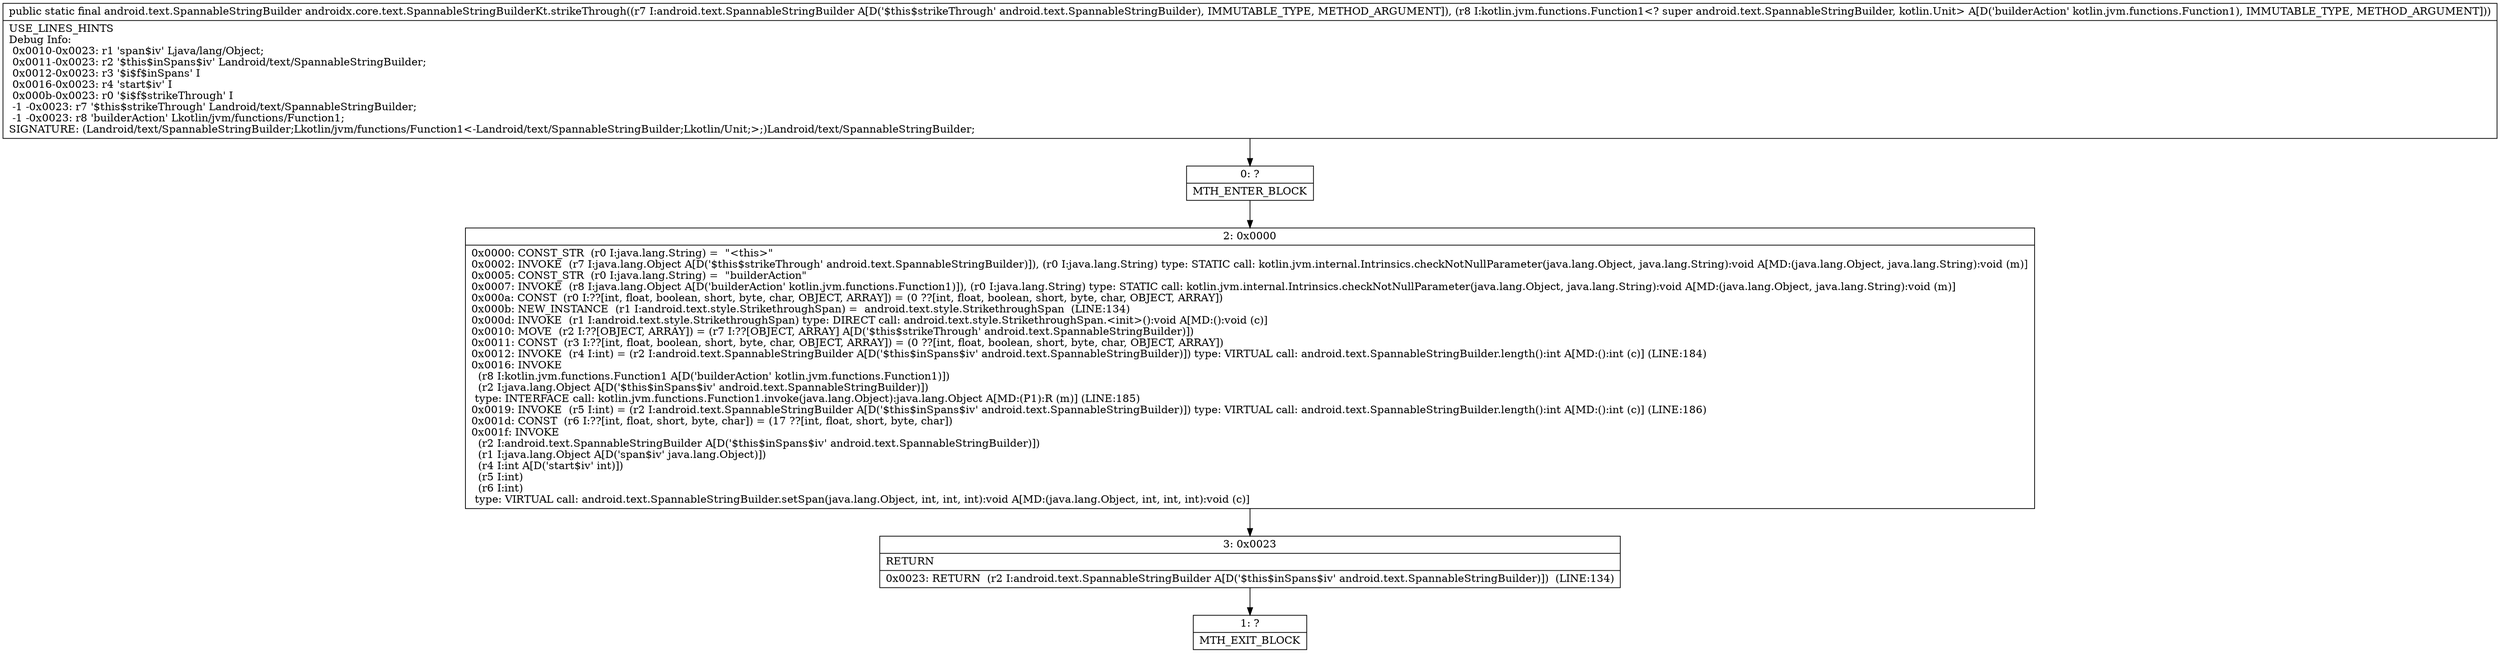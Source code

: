 digraph "CFG forandroidx.core.text.SpannableStringBuilderKt.strikeThrough(Landroid\/text\/SpannableStringBuilder;Lkotlin\/jvm\/functions\/Function1;)Landroid\/text\/SpannableStringBuilder;" {
Node_0 [shape=record,label="{0\:\ ?|MTH_ENTER_BLOCK\l}"];
Node_2 [shape=record,label="{2\:\ 0x0000|0x0000: CONST_STR  (r0 I:java.lang.String) =  \"\<this\>\" \l0x0002: INVOKE  (r7 I:java.lang.Object A[D('$this$strikeThrough' android.text.SpannableStringBuilder)]), (r0 I:java.lang.String) type: STATIC call: kotlin.jvm.internal.Intrinsics.checkNotNullParameter(java.lang.Object, java.lang.String):void A[MD:(java.lang.Object, java.lang.String):void (m)]\l0x0005: CONST_STR  (r0 I:java.lang.String) =  \"builderAction\" \l0x0007: INVOKE  (r8 I:java.lang.Object A[D('builderAction' kotlin.jvm.functions.Function1)]), (r0 I:java.lang.String) type: STATIC call: kotlin.jvm.internal.Intrinsics.checkNotNullParameter(java.lang.Object, java.lang.String):void A[MD:(java.lang.Object, java.lang.String):void (m)]\l0x000a: CONST  (r0 I:??[int, float, boolean, short, byte, char, OBJECT, ARRAY]) = (0 ??[int, float, boolean, short, byte, char, OBJECT, ARRAY]) \l0x000b: NEW_INSTANCE  (r1 I:android.text.style.StrikethroughSpan) =  android.text.style.StrikethroughSpan  (LINE:134)\l0x000d: INVOKE  (r1 I:android.text.style.StrikethroughSpan) type: DIRECT call: android.text.style.StrikethroughSpan.\<init\>():void A[MD:():void (c)]\l0x0010: MOVE  (r2 I:??[OBJECT, ARRAY]) = (r7 I:??[OBJECT, ARRAY] A[D('$this$strikeThrough' android.text.SpannableStringBuilder)]) \l0x0011: CONST  (r3 I:??[int, float, boolean, short, byte, char, OBJECT, ARRAY]) = (0 ??[int, float, boolean, short, byte, char, OBJECT, ARRAY]) \l0x0012: INVOKE  (r4 I:int) = (r2 I:android.text.SpannableStringBuilder A[D('$this$inSpans$iv' android.text.SpannableStringBuilder)]) type: VIRTUAL call: android.text.SpannableStringBuilder.length():int A[MD:():int (c)] (LINE:184)\l0x0016: INVOKE  \l  (r8 I:kotlin.jvm.functions.Function1 A[D('builderAction' kotlin.jvm.functions.Function1)])\l  (r2 I:java.lang.Object A[D('$this$inSpans$iv' android.text.SpannableStringBuilder)])\l type: INTERFACE call: kotlin.jvm.functions.Function1.invoke(java.lang.Object):java.lang.Object A[MD:(P1):R (m)] (LINE:185)\l0x0019: INVOKE  (r5 I:int) = (r2 I:android.text.SpannableStringBuilder A[D('$this$inSpans$iv' android.text.SpannableStringBuilder)]) type: VIRTUAL call: android.text.SpannableStringBuilder.length():int A[MD:():int (c)] (LINE:186)\l0x001d: CONST  (r6 I:??[int, float, short, byte, char]) = (17 ??[int, float, short, byte, char]) \l0x001f: INVOKE  \l  (r2 I:android.text.SpannableStringBuilder A[D('$this$inSpans$iv' android.text.SpannableStringBuilder)])\l  (r1 I:java.lang.Object A[D('span$iv' java.lang.Object)])\l  (r4 I:int A[D('start$iv' int)])\l  (r5 I:int)\l  (r6 I:int)\l type: VIRTUAL call: android.text.SpannableStringBuilder.setSpan(java.lang.Object, int, int, int):void A[MD:(java.lang.Object, int, int, int):void (c)]\l}"];
Node_3 [shape=record,label="{3\:\ 0x0023|RETURN\l|0x0023: RETURN  (r2 I:android.text.SpannableStringBuilder A[D('$this$inSpans$iv' android.text.SpannableStringBuilder)])  (LINE:134)\l}"];
Node_1 [shape=record,label="{1\:\ ?|MTH_EXIT_BLOCK\l}"];
MethodNode[shape=record,label="{public static final android.text.SpannableStringBuilder androidx.core.text.SpannableStringBuilderKt.strikeThrough((r7 I:android.text.SpannableStringBuilder A[D('$this$strikeThrough' android.text.SpannableStringBuilder), IMMUTABLE_TYPE, METHOD_ARGUMENT]), (r8 I:kotlin.jvm.functions.Function1\<? super android.text.SpannableStringBuilder, kotlin.Unit\> A[D('builderAction' kotlin.jvm.functions.Function1), IMMUTABLE_TYPE, METHOD_ARGUMENT]))  | USE_LINES_HINTS\lDebug Info:\l  0x0010\-0x0023: r1 'span$iv' Ljava\/lang\/Object;\l  0x0011\-0x0023: r2 '$this$inSpans$iv' Landroid\/text\/SpannableStringBuilder;\l  0x0012\-0x0023: r3 '$i$f$inSpans' I\l  0x0016\-0x0023: r4 'start$iv' I\l  0x000b\-0x0023: r0 '$i$f$strikeThrough' I\l  \-1 \-0x0023: r7 '$this$strikeThrough' Landroid\/text\/SpannableStringBuilder;\l  \-1 \-0x0023: r8 'builderAction' Lkotlin\/jvm\/functions\/Function1;\lSIGNATURE: (Landroid\/text\/SpannableStringBuilder;Lkotlin\/jvm\/functions\/Function1\<\-Landroid\/text\/SpannableStringBuilder;Lkotlin\/Unit;\>;)Landroid\/text\/SpannableStringBuilder;\l}"];
MethodNode -> Node_0;Node_0 -> Node_2;
Node_2 -> Node_3;
Node_3 -> Node_1;
}

